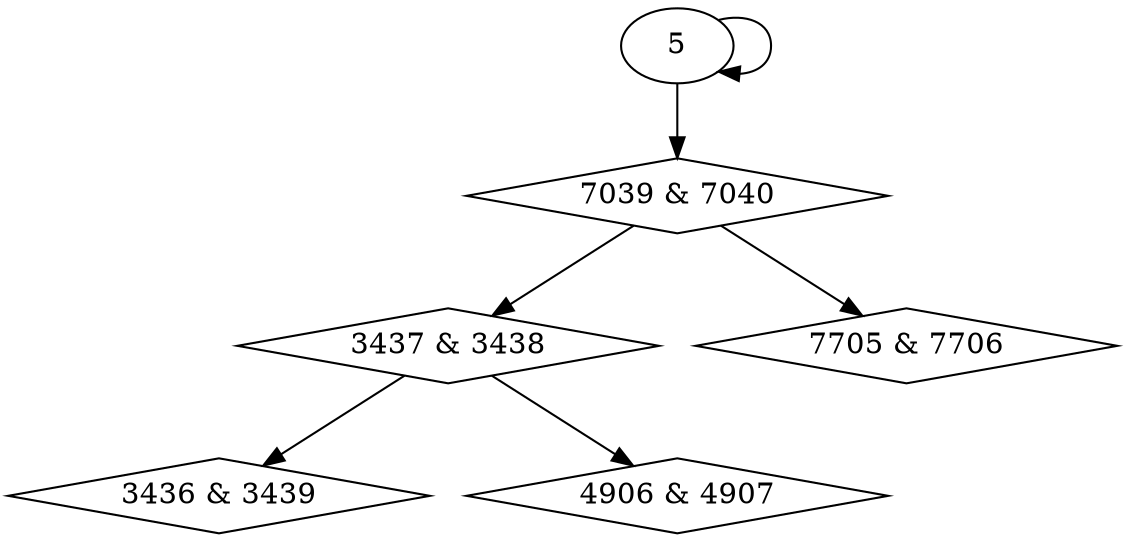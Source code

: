digraph {
0 [label = "3436 & 3439", shape = diamond];
1 [label = "3437 & 3438", shape = diamond];
2 [label = "4906 & 4907", shape = diamond];
3 [label = "7039 & 7040", shape = diamond];
4 [label = "7705 & 7706", shape = diamond];
1 -> 0;
3 -> 1;
1 -> 2;
5 -> 3;
3 -> 4;
5 -> 5;
}

